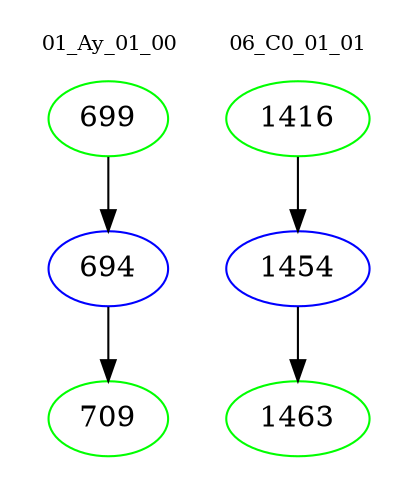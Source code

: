 digraph{
subgraph cluster_0 {
color = white
label = "01_Ay_01_00";
fontsize=10;
T0_699 [label="699", color="green"]
T0_699 -> T0_694 [color="black"]
T0_694 [label="694", color="blue"]
T0_694 -> T0_709 [color="black"]
T0_709 [label="709", color="green"]
}
subgraph cluster_1 {
color = white
label = "06_C0_01_01";
fontsize=10;
T1_1416 [label="1416", color="green"]
T1_1416 -> T1_1454 [color="black"]
T1_1454 [label="1454", color="blue"]
T1_1454 -> T1_1463 [color="black"]
T1_1463 [label="1463", color="green"]
}
}
